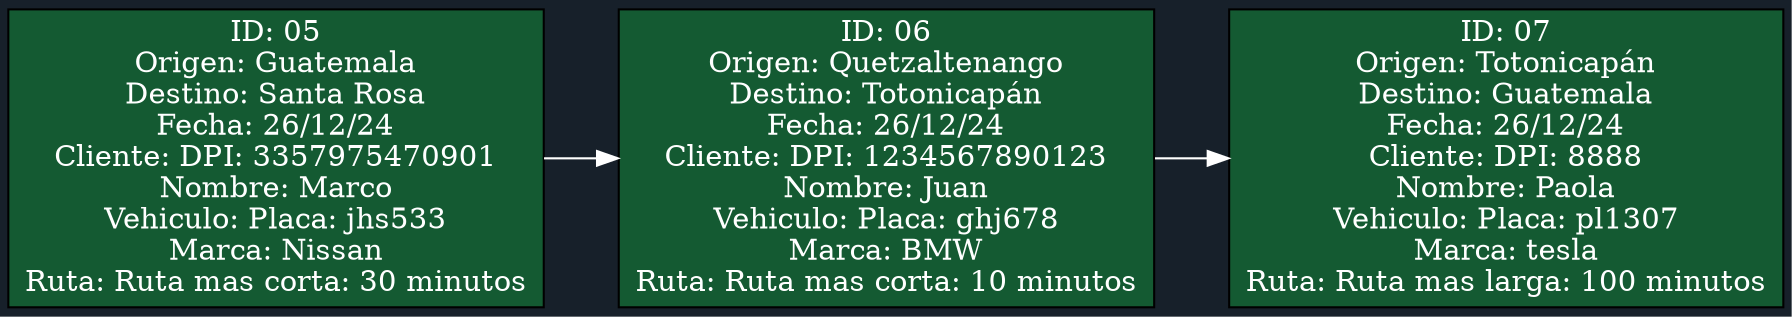 digraph G {
rankdir=LR;
bgcolor="#17202a";
node [shape=record, style=filled, fillcolor="#145a32", fontcolor="white"];
edge [color="white"];
nodo0 [label="ID: 05\nOrigen: Guatemala\nDestino: Santa Rosa\nFecha: 26/12/24\nCliente: DPI: 3357975470901\nNombre:  Marco\nVehiculo: Placa: jhs533\nMarca: Nissan\nRuta: Ruta mas corta: 30 minutos"];
nodo1 [label="ID: 06\nOrigen: Quetzaltenango\nDestino: Totonicapán\nFecha: 26/12/24\nCliente: DPI: 1234567890123\nNombre:  Juan\nVehiculo: Placa: ghj678\nMarca: BMW\nRuta: Ruta mas corta: 10 minutos"];
nodo2 [label="ID: 07\nOrigen: Totonicapán\nDestino: Guatemala\nFecha: 26/12/24\nCliente: DPI: 8888\nNombre: Paola\nVehiculo: Placa: pl1307\nMarca: tesla\nRuta: Ruta mas larga: 100 minutos"];
nodo0 -> nodo1;
nodo1 -> nodo2;
}